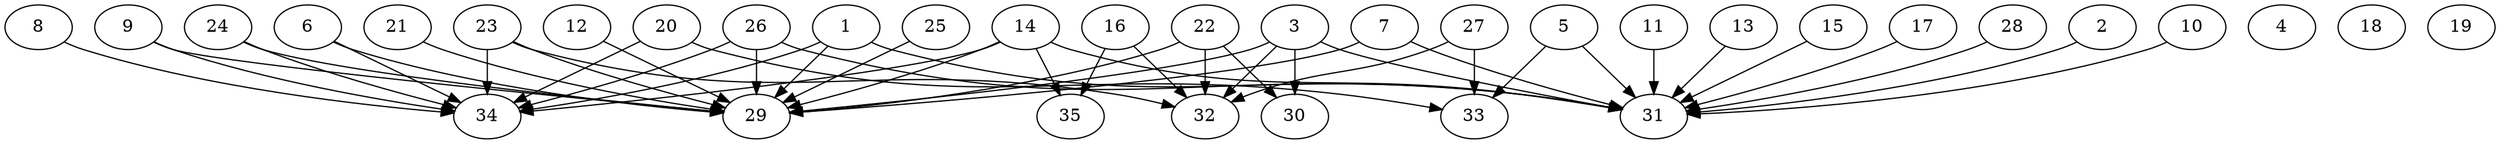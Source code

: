 // DAG automatically generated by daggen at Thu Oct  3 14:05:36 2019
// ./daggen --dot -n 35 --ccr 0.5 --fat 0.9 --regular 0.5 --density 0.5 --mindata 5242880 --maxdata 52428800 
digraph G {
  1 [size="29898752", alpha="0.13", expect_size="14949376"] 
  1 -> 29 [size ="14949376"]
  1 -> 31 [size ="14949376"]
  1 -> 34 [size ="14949376"]
  2 [size="83490816", alpha="0.00", expect_size="41745408"] 
  2 -> 31 [size ="41745408"]
  3 [size="60811264", alpha="0.17", expect_size="30405632"] 
  3 -> 29 [size ="30405632"]
  3 -> 30 [size ="30405632"]
  3 -> 31 [size ="30405632"]
  3 -> 32 [size ="30405632"]
  4 [size="100454400", alpha="0.17", expect_size="50227200"] 
  5 [size="60776448", alpha="0.03", expect_size="30388224"] 
  5 -> 31 [size ="30388224"]
  5 -> 33 [size ="30388224"]
  6 [size="21524480", alpha="0.01", expect_size="10762240"] 
  6 -> 29 [size ="10762240"]
  6 -> 34 [size ="10762240"]
  7 [size="78266368", alpha="0.00", expect_size="39133184"] 
  7 -> 29 [size ="39133184"]
  7 -> 31 [size ="39133184"]
  8 [size="93179904", alpha="0.11", expect_size="46589952"] 
  8 -> 34 [size ="46589952"]
  9 [size="17680384", alpha="0.03", expect_size="8840192"] 
  9 -> 29 [size ="8840192"]
  9 -> 34 [size ="8840192"]
  10 [size="55758848", alpha="0.17", expect_size="27879424"] 
  10 -> 31 [size ="27879424"]
  11 [size="46690304", alpha="0.18", expect_size="23345152"] 
  11 -> 31 [size ="23345152"]
  12 [size="13780992", alpha="0.04", expect_size="6890496"] 
  12 -> 29 [size ="6890496"]
  13 [size="14514176", alpha="0.00", expect_size="7257088"] 
  13 -> 31 [size ="7257088"]
  14 [size="96761856", alpha="0.19", expect_size="48380928"] 
  14 -> 29 [size ="48380928"]
  14 -> 31 [size ="48380928"]
  14 -> 34 [size ="48380928"]
  14 -> 35 [size ="48380928"]
  15 [size="82014208", alpha="0.16", expect_size="41007104"] 
  15 -> 31 [size ="41007104"]
  16 [size="96616448", alpha="0.13", expect_size="48308224"] 
  16 -> 32 [size ="48308224"]
  16 -> 35 [size ="48308224"]
  17 [size="101578752", alpha="0.20", expect_size="50789376"] 
  17 -> 31 [size ="50789376"]
  18 [size="102666240", alpha="0.13", expect_size="51333120"] 
  19 [size="60368896", alpha="0.19", expect_size="30184448"] 
  20 [size="75745280", alpha="0.20", expect_size="37872640"] 
  20 -> 33 [size ="37872640"]
  20 -> 34 [size ="37872640"]
  21 [size="62081024", alpha="0.05", expect_size="31040512"] 
  21 -> 29 [size ="31040512"]
  22 [size="53927936", alpha="0.05", expect_size="26963968"] 
  22 -> 29 [size ="26963968"]
  22 -> 30 [size ="26963968"]
  22 -> 32 [size ="26963968"]
  23 [size="73871360", alpha="0.16", expect_size="36935680"] 
  23 -> 29 [size ="36935680"]
  23 -> 32 [size ="36935680"]
  23 -> 34 [size ="36935680"]
  24 [size="74811392", alpha="0.07", expect_size="37405696"] 
  24 -> 29 [size ="37405696"]
  24 -> 34 [size ="37405696"]
  25 [size="68853760", alpha="0.08", expect_size="34426880"] 
  25 -> 29 [size ="34426880"]
  26 [size="47685632", alpha="0.11", expect_size="23842816"] 
  26 -> 29 [size ="23842816"]
  26 -> 31 [size ="23842816"]
  26 -> 34 [size ="23842816"]
  27 [size="12818432", alpha="0.08", expect_size="6409216"] 
  27 -> 32 [size ="6409216"]
  27 -> 33 [size ="6409216"]
  28 [size="11501568", alpha="0.03", expect_size="5750784"] 
  28 -> 31 [size ="5750784"]
  29 [size="73900032", alpha="0.20", expect_size="36950016"] 
  30 [size="69535744", alpha="0.06", expect_size="34767872"] 
  31 [size="69253120", alpha="0.20", expect_size="34626560"] 
  32 [size="92463104", alpha="0.15", expect_size="46231552"] 
  33 [size="23431168", alpha="0.10", expect_size="11715584"] 
  34 [size="101226496", alpha="0.04", expect_size="50613248"] 
  35 [size="38332416", alpha="0.13", expect_size="19166208"] 
}
